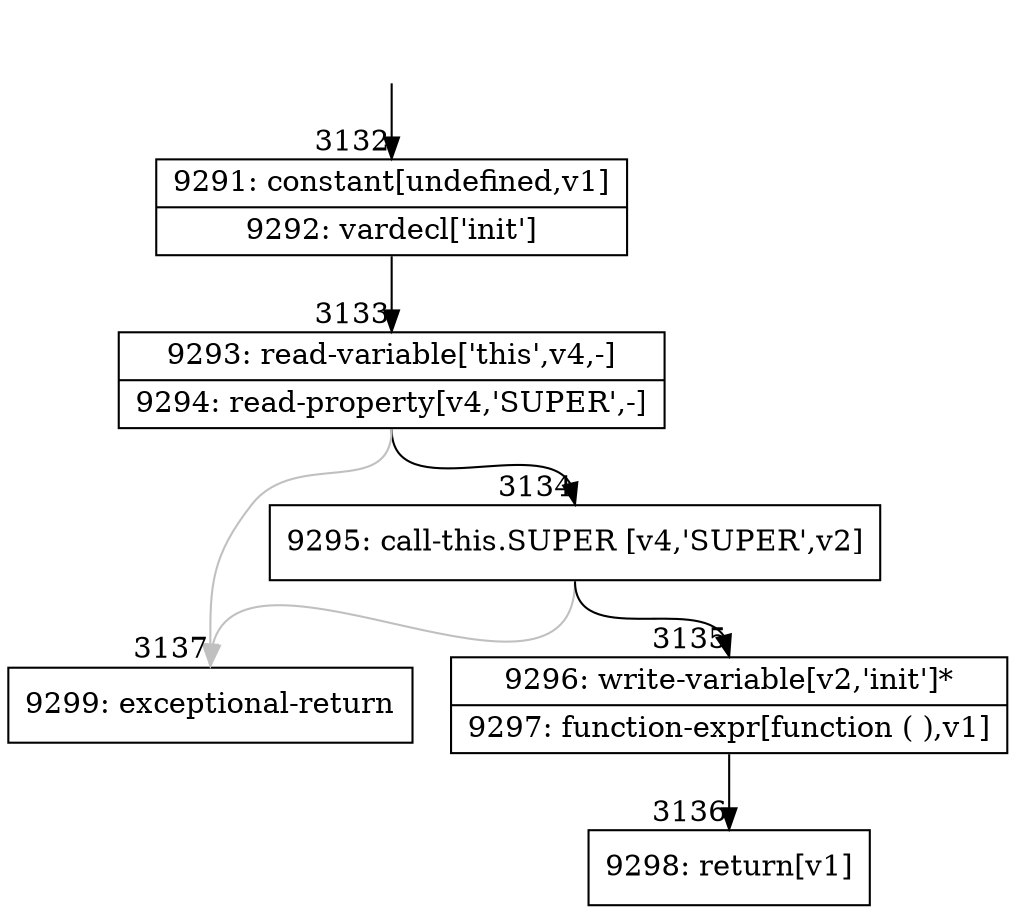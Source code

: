 digraph {
rankdir="TD"
BB_entry337[shape=none,label=""];
BB_entry337 -> BB3132 [tailport=s, headport=n, headlabel="    3132"]
BB3132 [shape=record label="{9291: constant[undefined,v1]|9292: vardecl['init']}" ] 
BB3132 -> BB3133 [tailport=s, headport=n, headlabel="      3133"]
BB3133 [shape=record label="{9293: read-variable['this',v4,-]|9294: read-property[v4,'SUPER',-]}" ] 
BB3133 -> BB3134 [tailport=s, headport=n, headlabel="      3134"]
BB3133 -> BB3137 [tailport=s, headport=n, color=gray, headlabel="      3137"]
BB3134 [shape=record label="{9295: call-this.SUPER [v4,'SUPER',v2]}" ] 
BB3134 -> BB3135 [tailport=s, headport=n, headlabel="      3135"]
BB3134 -> BB3137 [tailport=s, headport=n, color=gray]
BB3135 [shape=record label="{9296: write-variable[v2,'init']*|9297: function-expr[function ( ),v1]}" ] 
BB3135 -> BB3136 [tailport=s, headport=n, headlabel="      3136"]
BB3136 [shape=record label="{9298: return[v1]}" ] 
BB3137 [shape=record label="{9299: exceptional-return}" ] 
//#$~ 3575
}
